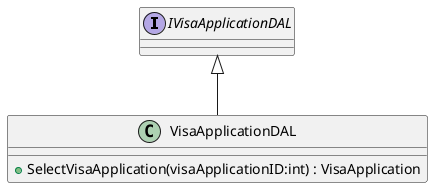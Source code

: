 @startuml
interface IVisaApplicationDAL {
}
class VisaApplicationDAL {
    + SelectVisaApplication(visaApplicationID:int) : VisaApplication
}
IVisaApplicationDAL <|-- VisaApplicationDAL
@enduml
